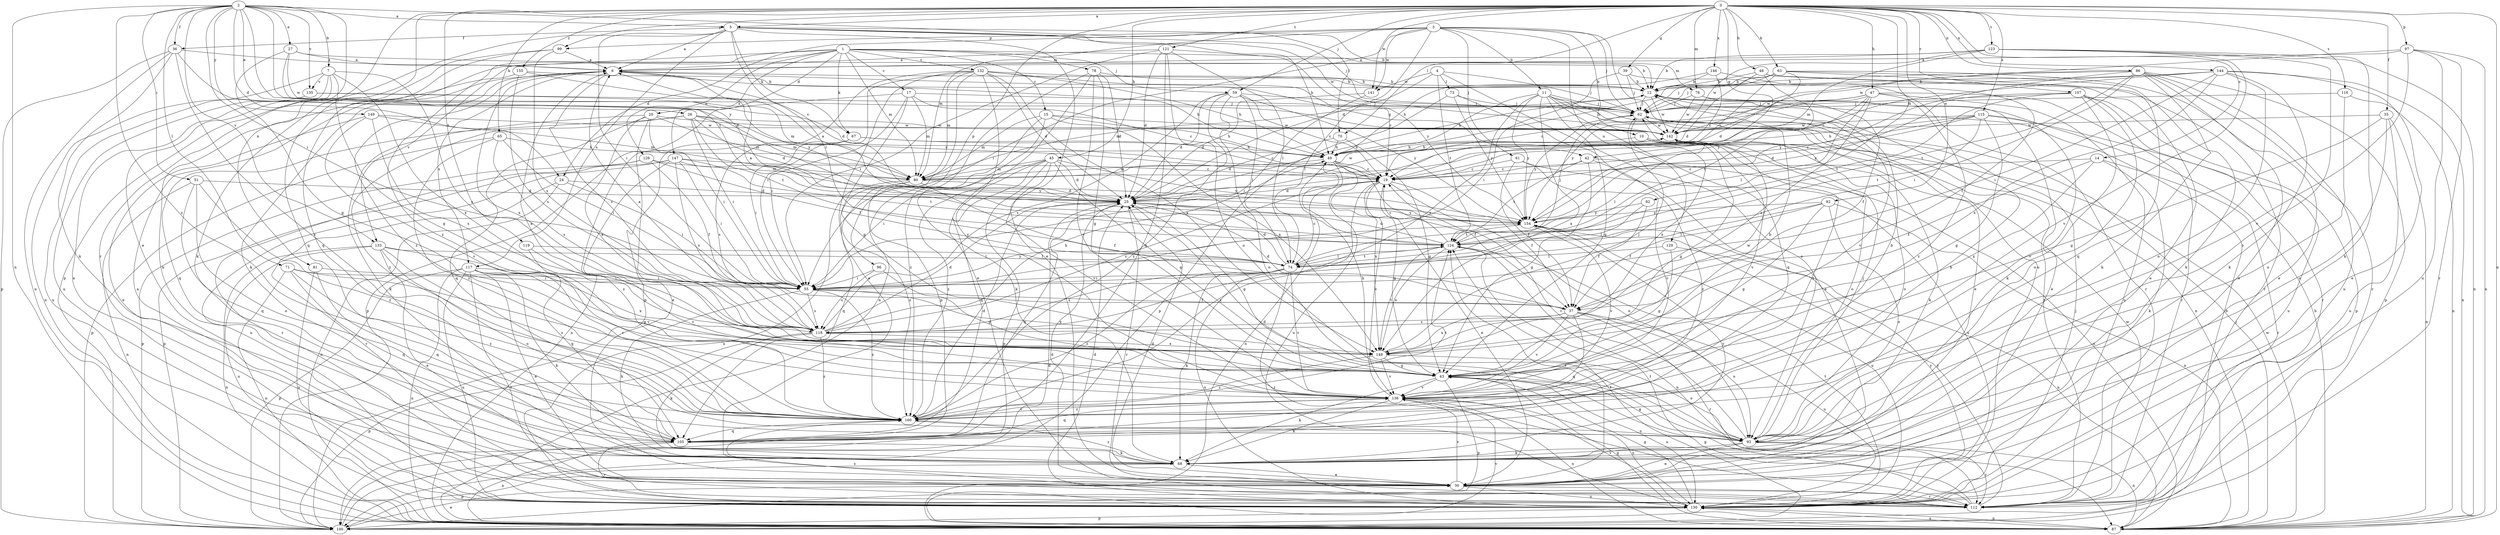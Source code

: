strict digraph  {
0;
1;
2;
3;
4;
5;
6;
7;
10;
11;
12;
14;
15;
17;
19;
20;
24;
25;
26;
27;
30;
35;
36;
37;
39;
42;
43;
45;
47;
48;
49;
51;
55;
59;
61;
62;
63;
65;
67;
68;
70;
71;
73;
74;
76;
78;
80;
81;
82;
86;
87;
92;
93;
96;
97;
99;
100;
105;
107;
112;
115;
116;
117;
118;
119;
121;
123;
124;
126;
129;
130;
132;
133;
135;
136;
141;
142;
144;
146;
147;
148;
149;
154;
155;
160;
0 -> 5  [label=a];
0 -> 14  [label=c];
0 -> 35  [label=f];
0 -> 39  [label=g];
0 -> 42  [label=g];
0 -> 45  [label=h];
0 -> 47  [label=h];
0 -> 48  [label=h];
0 -> 59  [label=j];
0 -> 63  [label=k];
0 -> 65  [label=k];
0 -> 70  [label=l];
0 -> 76  [label=m];
0 -> 81  [label=n];
0 -> 82  [label=n];
0 -> 86  [label=n];
0 -> 87  [label=n];
0 -> 92  [label=o];
0 -> 96  [label=p];
0 -> 97  [label=p];
0 -> 99  [label=p];
0 -> 107  [label=r];
0 -> 112  [label=r];
0 -> 115  [label=s];
0 -> 116  [label=s];
0 -> 119  [label=t];
0 -> 121  [label=t];
0 -> 123  [label=t];
0 -> 141  [label=w];
0 -> 144  [label=x];
0 -> 146  [label=x];
0 -> 155  [label=z];
1 -> 15  [label=c];
1 -> 17  [label=c];
1 -> 20  [label=d];
1 -> 59  [label=j];
1 -> 67  [label=k];
1 -> 76  [label=m];
1 -> 78  [label=m];
1 -> 80  [label=m];
1 -> 105  [label=q];
1 -> 126  [label=u];
1 -> 132  [label=v];
1 -> 133  [label=v];
1 -> 147  [label=x];
1 -> 160  [label=z];
2 -> 5  [label=a];
2 -> 7  [label=b];
2 -> 24  [label=d];
2 -> 26  [label=e];
2 -> 27  [label=e];
2 -> 30  [label=e];
2 -> 36  [label=f];
2 -> 51  [label=i];
2 -> 55  [label=i];
2 -> 70  [label=l];
2 -> 71  [label=l];
2 -> 87  [label=n];
2 -> 124  [label=t];
2 -> 133  [label=v];
2 -> 135  [label=v];
2 -> 149  [label=y];
2 -> 154  [label=y];
2 -> 160  [label=z];
3 -> 10  [label=b];
3 -> 11  [label=b];
3 -> 24  [label=d];
3 -> 25  [label=d];
3 -> 55  [label=i];
3 -> 61  [label=j];
3 -> 62  [label=j];
3 -> 80  [label=m];
3 -> 99  [label=p];
3 -> 129  [label=u];
3 -> 130  [label=u];
3 -> 141  [label=w];
4 -> 62  [label=j];
4 -> 73  [label=l];
4 -> 74  [label=l];
4 -> 93  [label=o];
4 -> 124  [label=t];
4 -> 141  [label=w];
5 -> 6  [label=a];
5 -> 12  [label=b];
5 -> 30  [label=e];
5 -> 36  [label=f];
5 -> 49  [label=h];
5 -> 55  [label=i];
5 -> 62  [label=j];
5 -> 67  [label=k];
5 -> 74  [label=l];
5 -> 100  [label=p];
5 -> 117  [label=s];
5 -> 142  [label=w];
6 -> 12  [label=b];
6 -> 25  [label=d];
6 -> 42  [label=g];
6 -> 49  [label=h];
6 -> 68  [label=k];
6 -> 117  [label=s];
6 -> 118  [label=s];
6 -> 148  [label=x];
6 -> 160  [label=z];
7 -> 30  [label=e];
7 -> 43  [label=g];
7 -> 87  [label=n];
7 -> 118  [label=s];
7 -> 130  [label=u];
7 -> 135  [label=v];
7 -> 148  [label=x];
10 -> 43  [label=g];
10 -> 49  [label=h];
10 -> 68  [label=k];
10 -> 93  [label=o];
10 -> 136  [label=v];
10 -> 160  [label=z];
11 -> 30  [label=e];
11 -> 43  [label=g];
11 -> 49  [label=h];
11 -> 62  [label=j];
11 -> 87  [label=n];
11 -> 105  [label=q];
11 -> 112  [label=r];
11 -> 118  [label=s];
11 -> 148  [label=x];
11 -> 154  [label=y];
12 -> 62  [label=j];
12 -> 80  [label=m];
12 -> 136  [label=v];
12 -> 142  [label=w];
14 -> 19  [label=c];
14 -> 37  [label=f];
14 -> 68  [label=k];
14 -> 112  [label=r];
14 -> 148  [label=x];
15 -> 49  [label=h];
15 -> 68  [label=k];
15 -> 80  [label=m];
15 -> 142  [label=w];
15 -> 148  [label=x];
15 -> 160  [label=z];
17 -> 19  [label=c];
17 -> 43  [label=g];
17 -> 55  [label=i];
17 -> 62  [label=j];
17 -> 80  [label=m];
17 -> 100  [label=p];
19 -> 25  [label=d];
19 -> 30  [label=e];
19 -> 37  [label=f];
19 -> 43  [label=g];
19 -> 93  [label=o];
19 -> 136  [label=v];
19 -> 160  [label=z];
20 -> 30  [label=e];
20 -> 55  [label=i];
20 -> 68  [label=k];
20 -> 80  [label=m];
20 -> 105  [label=q];
20 -> 142  [label=w];
20 -> 148  [label=x];
24 -> 25  [label=d];
24 -> 55  [label=i];
24 -> 87  [label=n];
24 -> 112  [label=r];
25 -> 6  [label=a];
25 -> 12  [label=b];
25 -> 43  [label=g];
25 -> 105  [label=q];
25 -> 112  [label=r];
25 -> 154  [label=y];
26 -> 19  [label=c];
26 -> 25  [label=d];
26 -> 55  [label=i];
26 -> 80  [label=m];
26 -> 105  [label=q];
26 -> 124  [label=t];
26 -> 142  [label=w];
26 -> 160  [label=z];
27 -> 6  [label=a];
27 -> 12  [label=b];
27 -> 19  [label=c];
27 -> 43  [label=g];
27 -> 142  [label=w];
30 -> 25  [label=d];
30 -> 112  [label=r];
30 -> 124  [label=t];
30 -> 130  [label=u];
30 -> 136  [label=v];
35 -> 43  [label=g];
35 -> 87  [label=n];
35 -> 93  [label=o];
35 -> 130  [label=u];
35 -> 142  [label=w];
36 -> 6  [label=a];
36 -> 25  [label=d];
36 -> 68  [label=k];
36 -> 87  [label=n];
36 -> 100  [label=p];
36 -> 160  [label=z];
37 -> 25  [label=d];
37 -> 93  [label=o];
37 -> 105  [label=q];
37 -> 112  [label=r];
37 -> 118  [label=s];
37 -> 130  [label=u];
37 -> 136  [label=v];
37 -> 148  [label=x];
39 -> 12  [label=b];
39 -> 55  [label=i];
39 -> 62  [label=j];
39 -> 112  [label=r];
42 -> 19  [label=c];
42 -> 43  [label=g];
42 -> 87  [label=n];
42 -> 124  [label=t];
42 -> 160  [label=z];
43 -> 6  [label=a];
43 -> 12  [label=b];
43 -> 68  [label=k];
43 -> 100  [label=p];
43 -> 130  [label=u];
43 -> 136  [label=v];
45 -> 25  [label=d];
45 -> 43  [label=g];
45 -> 55  [label=i];
45 -> 80  [label=m];
45 -> 100  [label=p];
45 -> 105  [label=q];
45 -> 136  [label=v];
45 -> 154  [label=y];
45 -> 160  [label=z];
47 -> 19  [label=c];
47 -> 62  [label=j];
47 -> 74  [label=l];
47 -> 112  [label=r];
47 -> 118  [label=s];
47 -> 124  [label=t];
47 -> 130  [label=u];
47 -> 154  [label=y];
47 -> 160  [label=z];
48 -> 12  [label=b];
48 -> 25  [label=d];
48 -> 30  [label=e];
48 -> 112  [label=r];
48 -> 154  [label=y];
49 -> 19  [label=c];
49 -> 37  [label=f];
49 -> 80  [label=m];
49 -> 87  [label=n];
49 -> 130  [label=u];
49 -> 148  [label=x];
51 -> 25  [label=d];
51 -> 87  [label=n];
51 -> 93  [label=o];
51 -> 105  [label=q];
51 -> 160  [label=z];
55 -> 37  [label=f];
55 -> 68  [label=k];
55 -> 118  [label=s];
55 -> 148  [label=x];
55 -> 154  [label=y];
55 -> 160  [label=z];
59 -> 19  [label=c];
59 -> 25  [label=d];
59 -> 62  [label=j];
59 -> 74  [label=l];
59 -> 93  [label=o];
59 -> 118  [label=s];
59 -> 154  [label=y];
59 -> 160  [label=z];
61 -> 19  [label=c];
61 -> 37  [label=f];
61 -> 130  [label=u];
61 -> 136  [label=v];
62 -> 142  [label=w];
62 -> 148  [label=x];
62 -> 154  [label=y];
63 -> 12  [label=b];
63 -> 19  [label=c];
63 -> 25  [label=d];
63 -> 30  [label=e];
63 -> 49  [label=h];
63 -> 62  [label=j];
63 -> 68  [label=k];
63 -> 105  [label=q];
65 -> 49  [label=h];
65 -> 55  [label=i];
65 -> 100  [label=p];
65 -> 118  [label=s];
65 -> 160  [label=z];
67 -> 19  [label=c];
67 -> 49  [label=h];
67 -> 55  [label=i];
67 -> 87  [label=n];
67 -> 118  [label=s];
68 -> 30  [label=e];
68 -> 100  [label=p];
68 -> 154  [label=y];
68 -> 160  [label=z];
70 -> 25  [label=d];
70 -> 43  [label=g];
70 -> 49  [label=h];
71 -> 55  [label=i];
71 -> 87  [label=n];
71 -> 105  [label=q];
71 -> 136  [label=v];
71 -> 160  [label=z];
73 -> 30  [label=e];
73 -> 62  [label=j];
73 -> 100  [label=p];
73 -> 154  [label=y];
74 -> 19  [label=c];
74 -> 25  [label=d];
74 -> 55  [label=i];
74 -> 68  [label=k];
74 -> 112  [label=r];
74 -> 118  [label=s];
74 -> 124  [label=t];
74 -> 130  [label=u];
74 -> 136  [label=v];
74 -> 160  [label=z];
76 -> 30  [label=e];
76 -> 37  [label=f];
76 -> 62  [label=j];
76 -> 142  [label=w];
78 -> 12  [label=b];
78 -> 25  [label=d];
78 -> 30  [label=e];
78 -> 43  [label=g];
78 -> 100  [label=p];
78 -> 136  [label=v];
80 -> 25  [label=d];
80 -> 37  [label=f];
80 -> 105  [label=q];
80 -> 130  [label=u];
80 -> 142  [label=w];
80 -> 160  [label=z];
81 -> 55  [label=i];
81 -> 105  [label=q];
81 -> 130  [label=u];
82 -> 37  [label=f];
82 -> 74  [label=l];
82 -> 154  [label=y];
86 -> 12  [label=b];
86 -> 30  [label=e];
86 -> 55  [label=i];
86 -> 68  [label=k];
86 -> 100  [label=p];
86 -> 112  [label=r];
86 -> 124  [label=t];
86 -> 130  [label=u];
86 -> 142  [label=w];
86 -> 154  [label=y];
87 -> 12  [label=b];
87 -> 43  [label=g];
87 -> 62  [label=j];
87 -> 130  [label=u];
87 -> 136  [label=v];
87 -> 142  [label=w];
92 -> 37  [label=f];
92 -> 43  [label=g];
92 -> 74  [label=l];
92 -> 87  [label=n];
92 -> 93  [label=o];
92 -> 154  [label=y];
93 -> 19  [label=c];
93 -> 25  [label=d];
93 -> 30  [label=e];
93 -> 43  [label=g];
93 -> 62  [label=j];
93 -> 68  [label=k];
93 -> 87  [label=n];
93 -> 112  [label=r];
96 -> 43  [label=g];
96 -> 55  [label=i];
96 -> 118  [label=s];
97 -> 6  [label=a];
97 -> 87  [label=n];
97 -> 112  [label=r];
97 -> 130  [label=u];
97 -> 136  [label=v];
97 -> 142  [label=w];
99 -> 6  [label=a];
99 -> 68  [label=k];
99 -> 105  [label=q];
99 -> 118  [label=s];
100 -> 12  [label=b];
100 -> 25  [label=d];
100 -> 30  [label=e];
100 -> 124  [label=t];
105 -> 12  [label=b];
105 -> 68  [label=k];
105 -> 87  [label=n];
105 -> 112  [label=r];
107 -> 62  [label=j];
107 -> 68  [label=k];
107 -> 93  [label=o];
107 -> 100  [label=p];
107 -> 112  [label=r];
107 -> 124  [label=t];
107 -> 154  [label=y];
112 -> 6  [label=a];
112 -> 25  [label=d];
112 -> 43  [label=g];
112 -> 124  [label=t];
112 -> 142  [label=w];
112 -> 154  [label=y];
112 -> 160  [label=z];
115 -> 19  [label=c];
115 -> 25  [label=d];
115 -> 43  [label=g];
115 -> 49  [label=h];
115 -> 124  [label=t];
115 -> 130  [label=u];
115 -> 136  [label=v];
115 -> 142  [label=w];
116 -> 62  [label=j];
116 -> 87  [label=n];
116 -> 93  [label=o];
117 -> 30  [label=e];
117 -> 43  [label=g];
117 -> 55  [label=i];
117 -> 68  [label=k];
117 -> 87  [label=n];
117 -> 100  [label=p];
117 -> 112  [label=r];
117 -> 130  [label=u];
117 -> 148  [label=x];
118 -> 6  [label=a];
118 -> 19  [label=c];
118 -> 25  [label=d];
118 -> 49  [label=h];
118 -> 68  [label=k];
118 -> 100  [label=p];
118 -> 148  [label=x];
118 -> 160  [label=z];
119 -> 74  [label=l];
119 -> 105  [label=q];
119 -> 136  [label=v];
121 -> 6  [label=a];
121 -> 25  [label=d];
121 -> 55  [label=i];
121 -> 74  [label=l];
121 -> 93  [label=o];
121 -> 105  [label=q];
121 -> 154  [label=y];
123 -> 6  [label=a];
123 -> 12  [label=b];
123 -> 68  [label=k];
123 -> 80  [label=m];
123 -> 87  [label=n];
123 -> 93  [label=o];
123 -> 136  [label=v];
123 -> 142  [label=w];
124 -> 6  [label=a];
124 -> 19  [label=c];
124 -> 25  [label=d];
124 -> 62  [label=j];
124 -> 74  [label=l];
124 -> 87  [label=n];
124 -> 148  [label=x];
126 -> 37  [label=f];
126 -> 74  [label=l];
126 -> 80  [label=m];
126 -> 100  [label=p];
126 -> 112  [label=r];
129 -> 43  [label=g];
129 -> 74  [label=l];
129 -> 87  [label=n];
130 -> 25  [label=d];
130 -> 43  [label=g];
130 -> 62  [label=j];
130 -> 87  [label=n];
130 -> 100  [label=p];
130 -> 124  [label=t];
130 -> 136  [label=v];
130 -> 154  [label=y];
132 -> 12  [label=b];
132 -> 19  [label=c];
132 -> 25  [label=d];
132 -> 30  [label=e];
132 -> 49  [label=h];
132 -> 55  [label=i];
132 -> 80  [label=m];
132 -> 87  [label=n];
132 -> 100  [label=p];
132 -> 136  [label=v];
132 -> 148  [label=x];
133 -> 30  [label=e];
133 -> 74  [label=l];
133 -> 87  [label=n];
133 -> 93  [label=o];
133 -> 130  [label=u];
133 -> 136  [label=v];
133 -> 160  [label=z];
135 -> 62  [label=j];
135 -> 80  [label=m];
135 -> 130  [label=u];
136 -> 12  [label=b];
136 -> 49  [label=h];
136 -> 68  [label=k];
136 -> 87  [label=n];
136 -> 105  [label=q];
136 -> 130  [label=u];
136 -> 160  [label=z];
141 -> 25  [label=d];
141 -> 55  [label=i];
142 -> 49  [label=h];
142 -> 74  [label=l];
142 -> 93  [label=o];
144 -> 12  [label=b];
144 -> 19  [label=c];
144 -> 30  [label=e];
144 -> 55  [label=i];
144 -> 62  [label=j];
144 -> 68  [label=k];
144 -> 87  [label=n];
144 -> 93  [label=o];
144 -> 148  [label=x];
146 -> 12  [label=b];
146 -> 19  [label=c];
146 -> 37  [label=f];
146 -> 49  [label=h];
147 -> 19  [label=c];
147 -> 55  [label=i];
147 -> 100  [label=p];
147 -> 118  [label=s];
147 -> 124  [label=t];
147 -> 130  [label=u];
147 -> 154  [label=y];
147 -> 160  [label=z];
148 -> 43  [label=g];
148 -> 62  [label=j];
148 -> 93  [label=o];
148 -> 124  [label=t];
148 -> 136  [label=v];
148 -> 142  [label=w];
148 -> 160  [label=z];
149 -> 30  [label=e];
149 -> 80  [label=m];
149 -> 118  [label=s];
149 -> 136  [label=v];
149 -> 142  [label=w];
154 -> 124  [label=t];
154 -> 130  [label=u];
154 -> 136  [label=v];
155 -> 12  [label=b];
155 -> 68  [label=k];
155 -> 118  [label=s];
155 -> 154  [label=y];
160 -> 25  [label=d];
160 -> 93  [label=o];
160 -> 105  [label=q];
160 -> 124  [label=t];
160 -> 136  [label=v];
}
